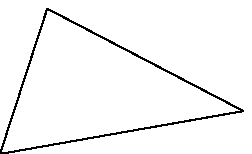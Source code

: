 
\documentclass[border=5mm]{standalone}
\usepackage{luamplib}
\begin{document}
\mplibtextextlabel{enable}
\begin{mplibcode}

vardef excircle(expr A,B,C) = 
  save a, b, m, t; pair a, b, m, t;
  a = A + unitvector (C-A) - unitvector (B-A);
  b = B + unitvector (A-B) + unitvector (C-B);
  m = whatever[A,a] = whatever [B,b]; t = whatever[A,B];
  t-m = whatever * (B-A) rotated 90;
  fullcircle scaled 2 abs (t-m) shifted m
enddef;
beginfig(1);

    z0 = origin; z1 = 89 dir 10; z2 = 55 dir 72;

    draw z0--z1--z2--cycle;

    draw excircle(z0,z1,z2);
    draw excircle(z1,z2,z0);
    draw excircle(z2,z0,z1);


endfig;
\end{mplibcode}
\end{document}


